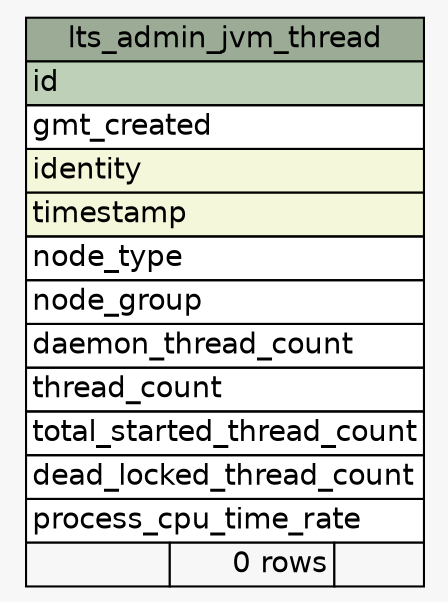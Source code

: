 // dot 2.36.0 on Windows 7 6.1
// SchemaSpy rev 590
digraph "lts_admin_jvm_thread" {
  graph [
    rankdir="RL"
    bgcolor="#f7f7f7"
    nodesep="0.18"
    ranksep="0.46"
    fontname="Helvetica"
    fontsize="14"
  ];
  node [
    fontname="Helvetica"
    fontsize="14"
    shape="plaintext"
  ];
  edge [
    arrowsize="0.8"
  ];
  "lts_admin_jvm_thread" [
    label=<
    <TABLE BORDER="0" CELLBORDER="1" CELLSPACING="0" BGCOLOR="#ffffff">
      <TR><TD COLSPAN="3" BGCOLOR="#9bab96" ALIGN="CENTER">lts_admin_jvm_thread</TD></TR>
      <TR><TD PORT="id" COLSPAN="3" BGCOLOR="#bed1b8" ALIGN="LEFT">id</TD></TR>
      <TR><TD PORT="gmt_created" COLSPAN="3" ALIGN="LEFT">gmt_created</TD></TR>
      <TR><TD PORT="identity" COLSPAN="3" BGCOLOR="#f4f7da" ALIGN="LEFT">identity</TD></TR>
      <TR><TD PORT="timestamp" COLSPAN="3" BGCOLOR="#f4f7da" ALIGN="LEFT">timestamp</TD></TR>
      <TR><TD PORT="node_type" COLSPAN="3" ALIGN="LEFT">node_type</TD></TR>
      <TR><TD PORT="node_group" COLSPAN="3" ALIGN="LEFT">node_group</TD></TR>
      <TR><TD PORT="daemon_thread_count" COLSPAN="3" ALIGN="LEFT">daemon_thread_count</TD></TR>
      <TR><TD PORT="thread_count" COLSPAN="3" ALIGN="LEFT">thread_count</TD></TR>
      <TR><TD PORT="total_started_thread_count" COLSPAN="3" ALIGN="LEFT">total_started_thread_count</TD></TR>
      <TR><TD PORT="dead_locked_thread_count" COLSPAN="3" ALIGN="LEFT">dead_locked_thread_count</TD></TR>
      <TR><TD PORT="process_cpu_time_rate" COLSPAN="3" ALIGN="LEFT">process_cpu_time_rate</TD></TR>
      <TR><TD ALIGN="LEFT" BGCOLOR="#f7f7f7">  </TD><TD ALIGN="RIGHT" BGCOLOR="#f7f7f7">0 rows</TD><TD ALIGN="RIGHT" BGCOLOR="#f7f7f7">  </TD></TR>
    </TABLE>>
    URL="tables/lts_admin_jvm_thread.html"
    tooltip="lts_admin_jvm_thread"
  ];
}
